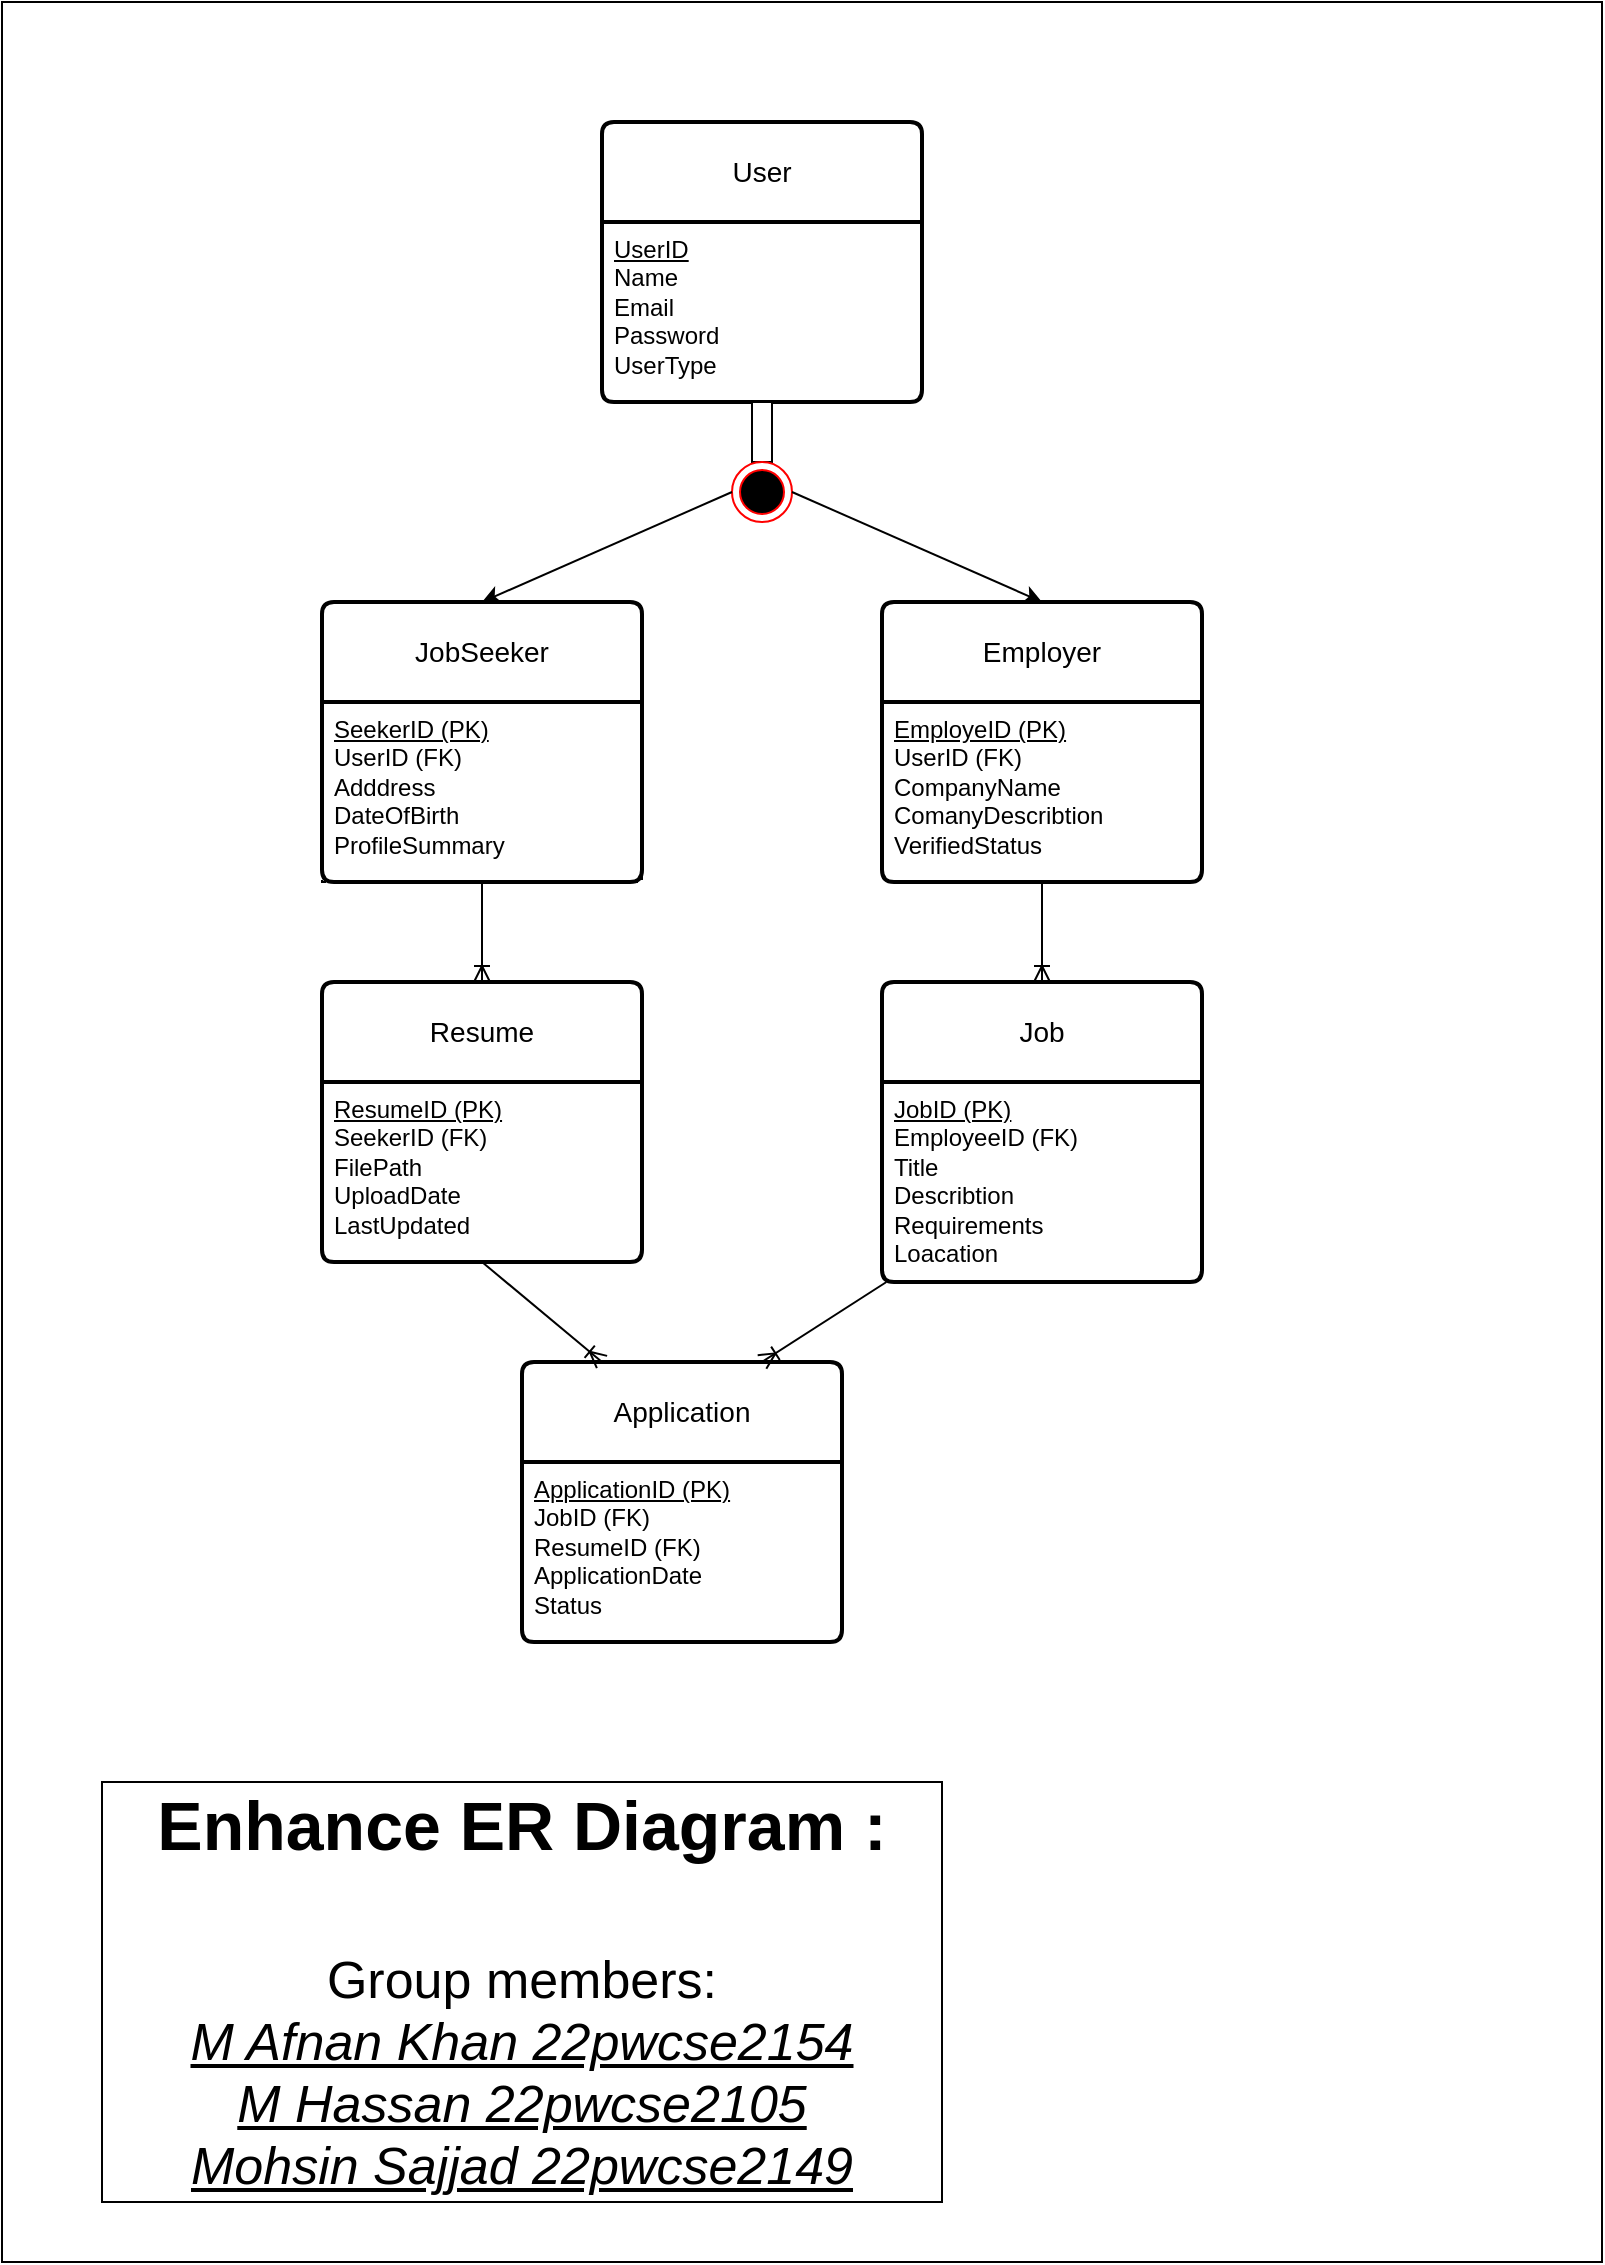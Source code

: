 <mxfile version="27.0.2">
  <diagram name="Page-1" id="5Xeoc5_SS5fU9UHKsWaj">
    <mxGraphModel dx="1042" dy="634" grid="1" gridSize="10" guides="1" tooltips="1" connect="1" arrows="1" fold="1" page="1" pageScale="1" pageWidth="850" pageHeight="1100" math="0" shadow="0">
      <root>
        <mxCell id="0" />
        <mxCell id="1" parent="0" />
        <mxCell id="i4rpGl-OoW2NcMmqGxf5-17" value="" style="rounded=0;whiteSpace=wrap;html=1;container=0;fillColor=none;gradientColor=none;" parent="1" vertex="1">
          <mxGeometry x="30" y="50" width="800" height="1130" as="geometry" />
        </mxCell>
        <mxCell id="NQDkiwmed-2fF3hBdOFH-68" value="User" style="swimlane;childLayout=stackLayout;horizontal=1;startSize=50;horizontalStack=0;rounded=1;fontSize=14;fontStyle=0;strokeWidth=2;resizeParent=0;resizeLast=1;shadow=0;dashed=0;align=center;arcSize=4;whiteSpace=wrap;html=1;" parent="1" vertex="1">
          <mxGeometry x="330" y="110" width="160" height="140" as="geometry" />
        </mxCell>
        <mxCell id="NQDkiwmed-2fF3hBdOFH-69" value="&lt;u&gt;UserID&lt;/u&gt;&lt;br&gt;Name&lt;br&gt;Email&lt;div&gt;Password&lt;/div&gt;&lt;div&gt;UserType&lt;br&gt;&lt;div&gt;&lt;br&gt;&lt;/div&gt;&lt;/div&gt;" style="align=left;strokeColor=none;fillColor=none;spacingLeft=4;spacingRight=4;fontSize=12;verticalAlign=top;resizable=0;rotatable=0;part=1;html=1;whiteSpace=wrap;" parent="NQDkiwmed-2fF3hBdOFH-68" vertex="1">
          <mxGeometry y="50" width="160" height="90" as="geometry" />
        </mxCell>
        <mxCell id="NQDkiwmed-2fF3hBdOFH-71" value="JobSeeker" style="swimlane;childLayout=stackLayout;horizontal=1;startSize=50;horizontalStack=0;rounded=1;fontSize=14;fontStyle=0;strokeWidth=2;resizeParent=0;resizeLast=1;shadow=0;dashed=0;align=center;arcSize=4;whiteSpace=wrap;html=1;container=0;" parent="1" vertex="1">
          <mxGeometry x="190" y="350" width="160" height="140" as="geometry" />
        </mxCell>
        <mxCell id="NQDkiwmed-2fF3hBdOFH-73" value="Employer" style="swimlane;childLayout=stackLayout;horizontal=1;startSize=50;horizontalStack=0;rounded=1;fontSize=14;fontStyle=0;strokeWidth=2;resizeParent=0;resizeLast=1;shadow=0;dashed=0;align=center;arcSize=4;whiteSpace=wrap;html=1;" parent="1" vertex="1">
          <mxGeometry x="470" y="350" width="160" height="140" as="geometry">
            <mxRectangle x="470" y="350" width="100" height="50" as="alternateBounds" />
          </mxGeometry>
        </mxCell>
        <mxCell id="NQDkiwmed-2fF3hBdOFH-74" value="&lt;u&gt;EmployeID (PK)&lt;/u&gt;&lt;div&gt;UserID (FK)&lt;br&gt;&lt;div&gt;CompanyName&lt;/div&gt;&lt;div&gt;ComanyDescribtion&lt;/div&gt;&lt;div&gt;VerifiedStatus&lt;/div&gt;&lt;/div&gt;" style="align=left;strokeColor=none;fillColor=none;spacingLeft=4;spacingRight=4;fontSize=12;verticalAlign=top;resizable=0;rotatable=0;part=1;html=1;whiteSpace=wrap;" parent="NQDkiwmed-2fF3hBdOFH-73" vertex="1">
          <mxGeometry y="50" width="160" height="90" as="geometry" />
        </mxCell>
        <mxCell id="NQDkiwmed-2fF3hBdOFH-75" value="Resume" style="swimlane;childLayout=stackLayout;horizontal=1;startSize=50;horizontalStack=0;rounded=1;fontSize=14;fontStyle=0;strokeWidth=2;resizeParent=0;resizeLast=1;shadow=0;dashed=0;align=center;arcSize=4;whiteSpace=wrap;html=1;" parent="1" vertex="1">
          <mxGeometry x="190" y="540" width="160" height="140" as="geometry" />
        </mxCell>
        <mxCell id="NQDkiwmed-2fF3hBdOFH-76" value="&lt;div&gt;&lt;u&gt;ResumeID (PK)&lt;/u&gt;&lt;/div&gt;&lt;div&gt;SeekerID (FK)&amp;nbsp;&lt;/div&gt;FilePath&lt;div&gt;UploadDate&lt;/div&gt;&lt;div&gt;LastUpdated&lt;/div&gt;" style="align=left;strokeColor=none;fillColor=none;spacingLeft=4;spacingRight=4;fontSize=12;verticalAlign=top;resizable=0;rotatable=0;part=1;html=1;whiteSpace=wrap;" parent="NQDkiwmed-2fF3hBdOFH-75" vertex="1">
          <mxGeometry y="50" width="160" height="90" as="geometry" />
        </mxCell>
        <mxCell id="NQDkiwmed-2fF3hBdOFH-77" value="Job" style="swimlane;childLayout=stackLayout;horizontal=1;startSize=50;horizontalStack=0;rounded=1;fontSize=14;fontStyle=0;strokeWidth=2;resizeParent=0;resizeLast=1;shadow=0;dashed=0;align=center;arcSize=4;whiteSpace=wrap;html=1;" parent="1" vertex="1">
          <mxGeometry x="470" y="540" width="160" height="150" as="geometry" />
        </mxCell>
        <mxCell id="NQDkiwmed-2fF3hBdOFH-78" value="&lt;div&gt;&lt;u&gt;JobID (PK)&lt;/u&gt;&lt;/div&gt;&lt;div&gt;EmployeeID (FK)&lt;/div&gt;Title&lt;div&gt;Describtion&lt;/div&gt;&lt;div&gt;Requirements&lt;/div&gt;&lt;div&gt;Loacation&lt;/div&gt;&lt;div&gt;&lt;br&gt;&lt;/div&gt;" style="align=left;strokeColor=none;fillColor=none;spacingLeft=4;spacingRight=4;fontSize=12;verticalAlign=top;resizable=0;rotatable=0;part=1;html=1;whiteSpace=wrap;" parent="NQDkiwmed-2fF3hBdOFH-77" vertex="1">
          <mxGeometry y="50" width="160" height="100" as="geometry" />
        </mxCell>
        <mxCell id="NQDkiwmed-2fF3hBdOFH-79" value="Application" style="swimlane;childLayout=stackLayout;horizontal=1;startSize=50;horizontalStack=0;rounded=1;fontSize=14;fontStyle=0;strokeWidth=2;resizeParent=0;resizeLast=1;shadow=0;dashed=0;align=center;arcSize=4;whiteSpace=wrap;html=1;" parent="1" vertex="1">
          <mxGeometry x="290" y="730" width="160" height="140" as="geometry" />
        </mxCell>
        <mxCell id="NQDkiwmed-2fF3hBdOFH-80" value="&lt;div&gt;&lt;u&gt;ApplicationID (PK)&lt;/u&gt;&lt;/div&gt;&lt;div&gt;JobID (FK)&lt;/div&gt;&lt;div&gt;ResumeID (FK)&amp;nbsp;&lt;/div&gt;ApplicationDate&lt;div&gt;Status&lt;/div&gt;" style="align=left;strokeColor=none;fillColor=none;spacingLeft=4;spacingRight=4;fontSize=12;verticalAlign=top;resizable=0;rotatable=0;part=1;html=1;whiteSpace=wrap;" parent="NQDkiwmed-2fF3hBdOFH-79" vertex="1">
          <mxGeometry y="50" width="160" height="90" as="geometry" />
        </mxCell>
        <mxCell id="i4rpGl-OoW2NcMmqGxf5-1" value="" style="html=1;points=[[0,0,0,0,5],[0,1,0,0,-5],[1,0,0,0,5],[1,1,0,0,-5]];perimeter=orthogonalPerimeter;outlineConnect=0;targetShapes=umlLifeline;portConstraint=eastwest;newEdgeStyle={&quot;curved&quot;:0,&quot;rounded&quot;:0};" parent="1" vertex="1">
          <mxGeometry x="405" y="250" width="10" height="30" as="geometry" />
        </mxCell>
        <mxCell id="i4rpGl-OoW2NcMmqGxf5-2" value="d" style="ellipse;html=1;shape=endState;fillColor=#000000;strokeColor=#ff0000;" parent="1" vertex="1">
          <mxGeometry x="395" y="280" width="30" height="30" as="geometry" />
        </mxCell>
        <mxCell id="i4rpGl-OoW2NcMmqGxf5-9" value="" style="endArrow=classic;html=1;rounded=0;exitX=0;exitY=0.5;exitDx=0;exitDy=0;entryX=0.5;entryY=0;entryDx=0;entryDy=0;" parent="1" source="i4rpGl-OoW2NcMmqGxf5-2" target="NQDkiwmed-2fF3hBdOFH-71" edge="1">
          <mxGeometry width="50" height="50" relative="1" as="geometry">
            <mxPoint x="400" y="520" as="sourcePoint" />
            <mxPoint x="450" y="470" as="targetPoint" />
          </mxGeometry>
        </mxCell>
        <mxCell id="i4rpGl-OoW2NcMmqGxf5-10" value="" style="endArrow=classic;html=1;rounded=0;exitX=1;exitY=0.5;exitDx=0;exitDy=0;entryX=0.5;entryY=0;entryDx=0;entryDy=0;" parent="1" source="i4rpGl-OoW2NcMmqGxf5-2" target="NQDkiwmed-2fF3hBdOFH-73" edge="1">
          <mxGeometry width="50" height="50" relative="1" as="geometry">
            <mxPoint x="400" y="520" as="sourcePoint" />
            <mxPoint x="450" y="470" as="targetPoint" />
          </mxGeometry>
        </mxCell>
        <mxCell id="i4rpGl-OoW2NcMmqGxf5-11" value="" style="fontSize=12;html=1;endArrow=ERoneToMany;rounded=0;exitX=0.5;exitY=1;exitDx=0;exitDy=0;entryX=0.5;entryY=0;entryDx=0;entryDy=0;" parent="1" source="NQDkiwmed-2fF3hBdOFH-72" target="NQDkiwmed-2fF3hBdOFH-75" edge="1">
          <mxGeometry width="100" height="100" relative="1" as="geometry">
            <mxPoint x="380" y="550" as="sourcePoint" />
            <mxPoint x="480" y="450" as="targetPoint" />
          </mxGeometry>
        </mxCell>
        <mxCell id="i4rpGl-OoW2NcMmqGxf5-12" value="" style="fontSize=12;html=1;endArrow=ERoneToMany;rounded=0;exitX=0.5;exitY=1;exitDx=0;exitDy=0;" parent="1" source="NQDkiwmed-2fF3hBdOFH-74" edge="1">
          <mxGeometry width="100" height="100" relative="1" as="geometry">
            <mxPoint x="549.5" y="480" as="sourcePoint" />
            <mxPoint x="550" y="540" as="targetPoint" />
          </mxGeometry>
        </mxCell>
        <mxCell id="i4rpGl-OoW2NcMmqGxf5-15" value="" style="fontSize=12;html=1;endArrow=ERoneToMany;rounded=0;exitX=0.5;exitY=1;exitDx=0;exitDy=0;entryX=0.25;entryY=0;entryDx=0;entryDy=0;" parent="1" source="NQDkiwmed-2fF3hBdOFH-76" target="NQDkiwmed-2fF3hBdOFH-79" edge="1">
          <mxGeometry width="100" height="100" relative="1" as="geometry">
            <mxPoint x="180" y="850" as="sourcePoint" />
            <mxPoint x="280" y="750" as="targetPoint" />
          </mxGeometry>
        </mxCell>
        <mxCell id="i4rpGl-OoW2NcMmqGxf5-16" value="" style="fontSize=12;html=1;endArrow=ERoneToMany;rounded=0;entryX=0.75;entryY=0;entryDx=0;entryDy=0;" parent="1" source="NQDkiwmed-2fF3hBdOFH-78" target="NQDkiwmed-2fF3hBdOFH-79" edge="1">
          <mxGeometry width="100" height="100" relative="1" as="geometry">
            <mxPoint x="425" y="700" as="sourcePoint" />
            <mxPoint x="525" y="770" as="targetPoint" />
          </mxGeometry>
        </mxCell>
        <mxCell id="i4rpGl-OoW2NcMmqGxf5-18" value="&lt;font style=&quot;font-size: 34px;&quot;&gt;&lt;b&gt;Enhance ER Diagram :&lt;/b&gt;&lt;/font&gt;&lt;div&gt;&lt;span style=&quot;font-size: 34px;&quot;&gt;&lt;b&gt;&lt;br&gt;&lt;/b&gt;&lt;/span&gt;&lt;div&gt;&lt;font style=&quot;font-size: 26px;&quot;&gt;Group members:&lt;/font&gt;&lt;/div&gt;&lt;div&gt;&lt;font style=&quot;font-size: 26px;&quot;&gt;&lt;u&gt;&lt;i&gt;M Afnan Khan 22pwcse2154&lt;/i&gt;&lt;/u&gt;&lt;/font&gt;&lt;/div&gt;&lt;div&gt;&lt;font style=&quot;font-size: 26px;&quot;&gt;&lt;i&gt;&lt;u&gt;M Hassan 22pwcse2105&lt;/u&gt;&lt;/i&gt;&lt;/font&gt;&lt;/div&gt;&lt;div&gt;&lt;font style=&quot;font-size: 26px;&quot;&gt;&lt;i&gt;&lt;u&gt;Mohsin Sajjad 22pwcse2149&lt;/u&gt;&lt;/i&gt;&lt;/font&gt;&lt;/div&gt;&lt;/div&gt;" style="rounded=0;whiteSpace=wrap;html=1;strokeColor=#000000;" parent="1" vertex="1">
          <mxGeometry x="80" y="940" width="420" height="210" as="geometry" />
        </mxCell>
        <mxCell id="NQDkiwmed-2fF3hBdOFH-72" value="&lt;div&gt;&lt;u&gt;SeekerID (PK)&lt;/u&gt;&lt;div&gt;&lt;span style=&quot;background-color: light-dark(#ffffff, var(--ge-dark-color, #121212));&quot;&gt;&lt;font style=&quot;&quot; face=&quot;Helvetica&quot;&gt;UserID (FK)&lt;/font&gt;&lt;br&gt;&lt;/span&gt;&lt;div&gt;Adddress&lt;/div&gt;&lt;div&gt;DateOfBirth&lt;/div&gt;&lt;div&gt;ProfileSummary&lt;/div&gt;&lt;/div&gt;&lt;/div&gt;" style="align=left;strokeColor=default;fillColor=none;spacingLeft=4;spacingRight=4;fontSize=12;verticalAlign=top;resizable=0;rotatable=0;part=1;html=1;whiteSpace=wrap;dashed=1;" parent="1" vertex="1">
          <mxGeometry x="190" y="400" width="160" height="90" as="geometry" />
        </mxCell>
      </root>
    </mxGraphModel>
  </diagram>
</mxfile>
